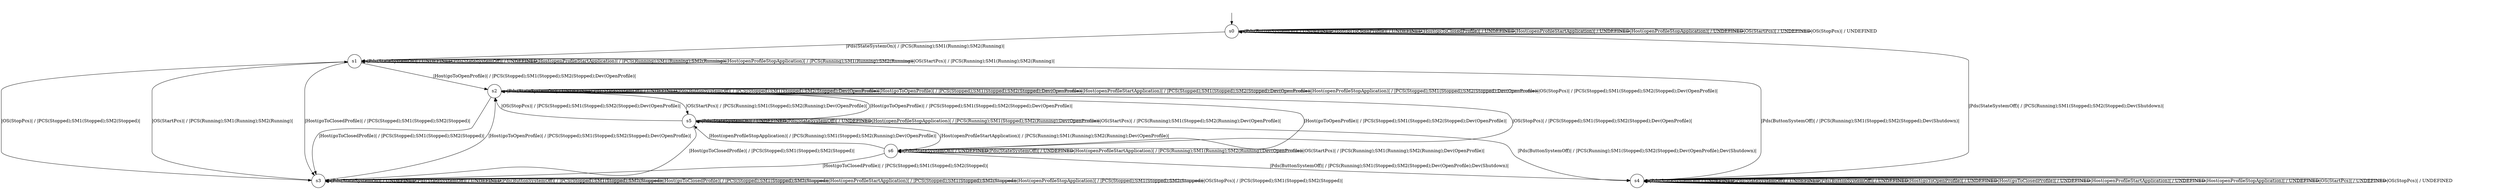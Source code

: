digraph g {
__start0 [label="" shape="none"];

	s0 [shape="circle" label="s0"];
	s1 [shape="circle" label="s1"];
	s2 [shape="circle" label="s2"];
	s3 [shape="circle" label="s3"];
	s4 [shape="circle" label="s4"];
	s5 [shape="circle" label="s5"];
	s6 [shape="circle" label="s6"];
	s0 -> s1 [label="|Pds(StateSystemOn)| / |PCS(Running);SM1(Running);SM2(Running)|"];
	s0 -> s4 [label="|Pds(StateSystemOff)| / |PCS(Running);SM1(Stopped);SM2(Stopped);Dev(Shutdown)|"];
	s0 -> s0 [label="|Pds(ButtonSystemOff)| / UNDEFINED"];
	s0 -> s0 [label="|Host(goToOpenProfile)| / UNDEFINED"];
	s0 -> s0 [label="|Host(goToClosedProfile)| / UNDEFINED"];
	s0 -> s0 [label="|Host(openProfileStartApplication)| / UNDEFINED"];
	s0 -> s0 [label="|Host(openProfileStopApplication)| / UNDEFINED"];
	s0 -> s0 [label="|OS(StartPcs)| / UNDEFINED"];
	s0 -> s0 [label="|OS(StopPcs)| / UNDEFINED"];
	s1 -> s1 [label="|Pds(StateSystemOn)| / UNDEFINED"];
	s1 -> s1 [label="|Pds(StateSystemOff)| / UNDEFINED"];
	s1 -> s4 [label="|Pds(ButtonSystemOff)| / |PCS(Running);SM1(Stopped);SM2(Stopped);Dev(Shutdown)|"];
	s1 -> s2 [label="|Host(goToOpenProfile)| / |PCS(Stopped);SM1(Stopped);SM2(Stopped);Dev(OpenProfile)|"];
	s1 -> s3 [label="|Host(goToClosedProfile)| / |PCS(Stopped);SM1(Stopped);SM2(Stopped)|"];
	s1 -> s1 [label="|Host(openProfileStartApplication)| / |PCS(Running);SM1(Running);SM2(Running)|"];
	s1 -> s1 [label="|Host(openProfileStopApplication)| / |PCS(Running);SM1(Running);SM2(Running)|"];
	s1 -> s1 [label="|OS(StartPcs)| / |PCS(Running);SM1(Running);SM2(Running)|"];
	s1 -> s3 [label="|OS(StopPcs)| / |PCS(Stopped);SM1(Stopped);SM2(Stopped)|"];
	s2 -> s2 [label="|Pds(StateSystemOn)| / UNDEFINED"];
	s2 -> s2 [label="|Pds(StateSystemOff)| / UNDEFINED"];
	s2 -> s2 [label="|Pds(ButtonSystemOff)| / |PCS(Stopped);SM1(Stopped);SM2(Stopped);Dev(OpenProfile)|"];
	s2 -> s2 [label="|Host(goToOpenProfile)| / |PCS(Stopped);SM1(Stopped);SM2(Stopped);Dev(OpenProfile)|"];
	s2 -> s3 [label="|Host(goToClosedProfile)| / |PCS(Stopped);SM1(Stopped);SM2(Stopped)|"];
	s2 -> s2 [label="|Host(openProfileStartApplication)| / |PCS(Stopped);SM1(Stopped);SM2(Stopped);Dev(OpenProfile)|"];
	s2 -> s2 [label="|Host(openProfileStopApplication)| / |PCS(Stopped);SM1(Stopped);SM2(Stopped);Dev(OpenProfile)|"];
	s2 -> s5 [label="|OS(StartPcs)| / |PCS(Running);SM1(Stopped);SM2(Running);Dev(OpenProfile)|"];
	s2 -> s2 [label="|OS(StopPcs)| / |PCS(Stopped);SM1(Stopped);SM2(Stopped);Dev(OpenProfile)|"];
	s3 -> s3 [label="|Pds(StateSystemOn)| / UNDEFINED"];
	s3 -> s3 [label="|Pds(StateSystemOff)| / UNDEFINED"];
	s3 -> s3 [label="|Pds(ButtonSystemOff)| / |PCS(Stopped);SM1(Stopped);SM2(Stopped)|"];
	s3 -> s2 [label="|Host(goToOpenProfile)| / |PCS(Stopped);SM1(Stopped);SM2(Stopped);Dev(OpenProfile)|"];
	s3 -> s3 [label="|Host(goToClosedProfile)| / |PCS(Stopped);SM1(Stopped);SM2(Stopped)|"];
	s3 -> s3 [label="|Host(openProfileStartApplication)| / |PCS(Stopped);SM1(Stopped);SM2(Stopped)|"];
	s3 -> s3 [label="|Host(openProfileStopApplication)| / |PCS(Stopped);SM1(Stopped);SM2(Stopped)|"];
	s3 -> s1 [label="|OS(StartPcs)| / |PCS(Running);SM1(Running);SM2(Running)|"];
	s3 -> s3 [label="|OS(StopPcs)| / |PCS(Stopped);SM1(Stopped);SM2(Stopped)|"];
	s4 -> s4 [label="|Pds(StateSystemOn)| / UNDEFINED"];
	s4 -> s4 [label="|Pds(StateSystemOff)| / UNDEFINED"];
	s4 -> s4 [label="|Pds(ButtonSystemOff)| / UNDEFINED"];
	s4 -> s4 [label="|Host(goToOpenProfile)| / UNDEFINED"];
	s4 -> s4 [label="|Host(goToClosedProfile)| / UNDEFINED"];
	s4 -> s4 [label="|Host(openProfileStartApplication)| / UNDEFINED"];
	s4 -> s4 [label="|Host(openProfileStopApplication)| / UNDEFINED"];
	s4 -> s4 [label="|OS(StartPcs)| / UNDEFINED"];
	s4 -> s4 [label="|OS(StopPcs)| / UNDEFINED"];
	s5 -> s5 [label="|Pds(StateSystemOn)| / UNDEFINED"];
	s5 -> s5 [label="|Pds(StateSystemOff)| / UNDEFINED"];
	s5 -> s4 [label="|Pds(ButtonSystemOff)| / |PCS(Running);SM1(Stopped);SM2(Stopped);Dev(OpenProfile);Dev(Shutdown)|"];
	s5 -> s2 [label="|Host(goToOpenProfile)| / |PCS(Stopped);SM1(Stopped);SM2(Stopped);Dev(OpenProfile)|"];
	s5 -> s3 [label="|Host(goToClosedProfile)| / |PCS(Stopped);SM1(Stopped);SM2(Stopped)|"];
	s5 -> s6 [label="|Host(openProfileStartApplication)| / |PCS(Running);SM1(Running);SM2(Running);Dev(OpenProfile)|"];
	s5 -> s5 [label="|Host(openProfileStopApplication)| / |PCS(Running);SM1(Stopped);SM2(Running);Dev(OpenProfile)|"];
	s5 -> s5 [label="|OS(StartPcs)| / |PCS(Running);SM1(Stopped);SM2(Running);Dev(OpenProfile)|"];
	s5 -> s2 [label="|OS(StopPcs)| / |PCS(Stopped);SM1(Stopped);SM2(Stopped);Dev(OpenProfile)|"];
	s6 -> s6 [label="|Pds(StateSystemOn)| / UNDEFINED"];
	s6 -> s6 [label="|Pds(StateSystemOff)| / UNDEFINED"];
	s6 -> s4 [label="|Pds(ButtonSystemOff)| / |PCS(Running);SM1(Stopped);SM2(Stopped);Dev(OpenProfile);Dev(Shutdown)|"];
	s6 -> s2 [label="|Host(goToOpenProfile)| / |PCS(Stopped);SM1(Stopped);SM2(Stopped);Dev(OpenProfile)|"];
	s6 -> s3 [label="|Host(goToClosedProfile)| / |PCS(Stopped);SM1(Stopped);SM2(Stopped)|"];
	s6 -> s6 [label="|Host(openProfileStartApplication)| / |PCS(Running);SM1(Running);SM2(Running);Dev(OpenProfile)|"];
	s6 -> s5 [label="|Host(openProfileStopApplication)| / |PCS(Running);SM1(Stopped);SM2(Running);Dev(OpenProfile)|"];
	s6 -> s6 [label="|OS(StartPcs)| / |PCS(Running);SM1(Running);SM2(Running);Dev(OpenProfile)|"];
	s6 -> s2 [label="|OS(StopPcs)| / |PCS(Stopped);SM1(Stopped);SM2(Stopped);Dev(OpenProfile)|"];

__start0 -> s0;
}
